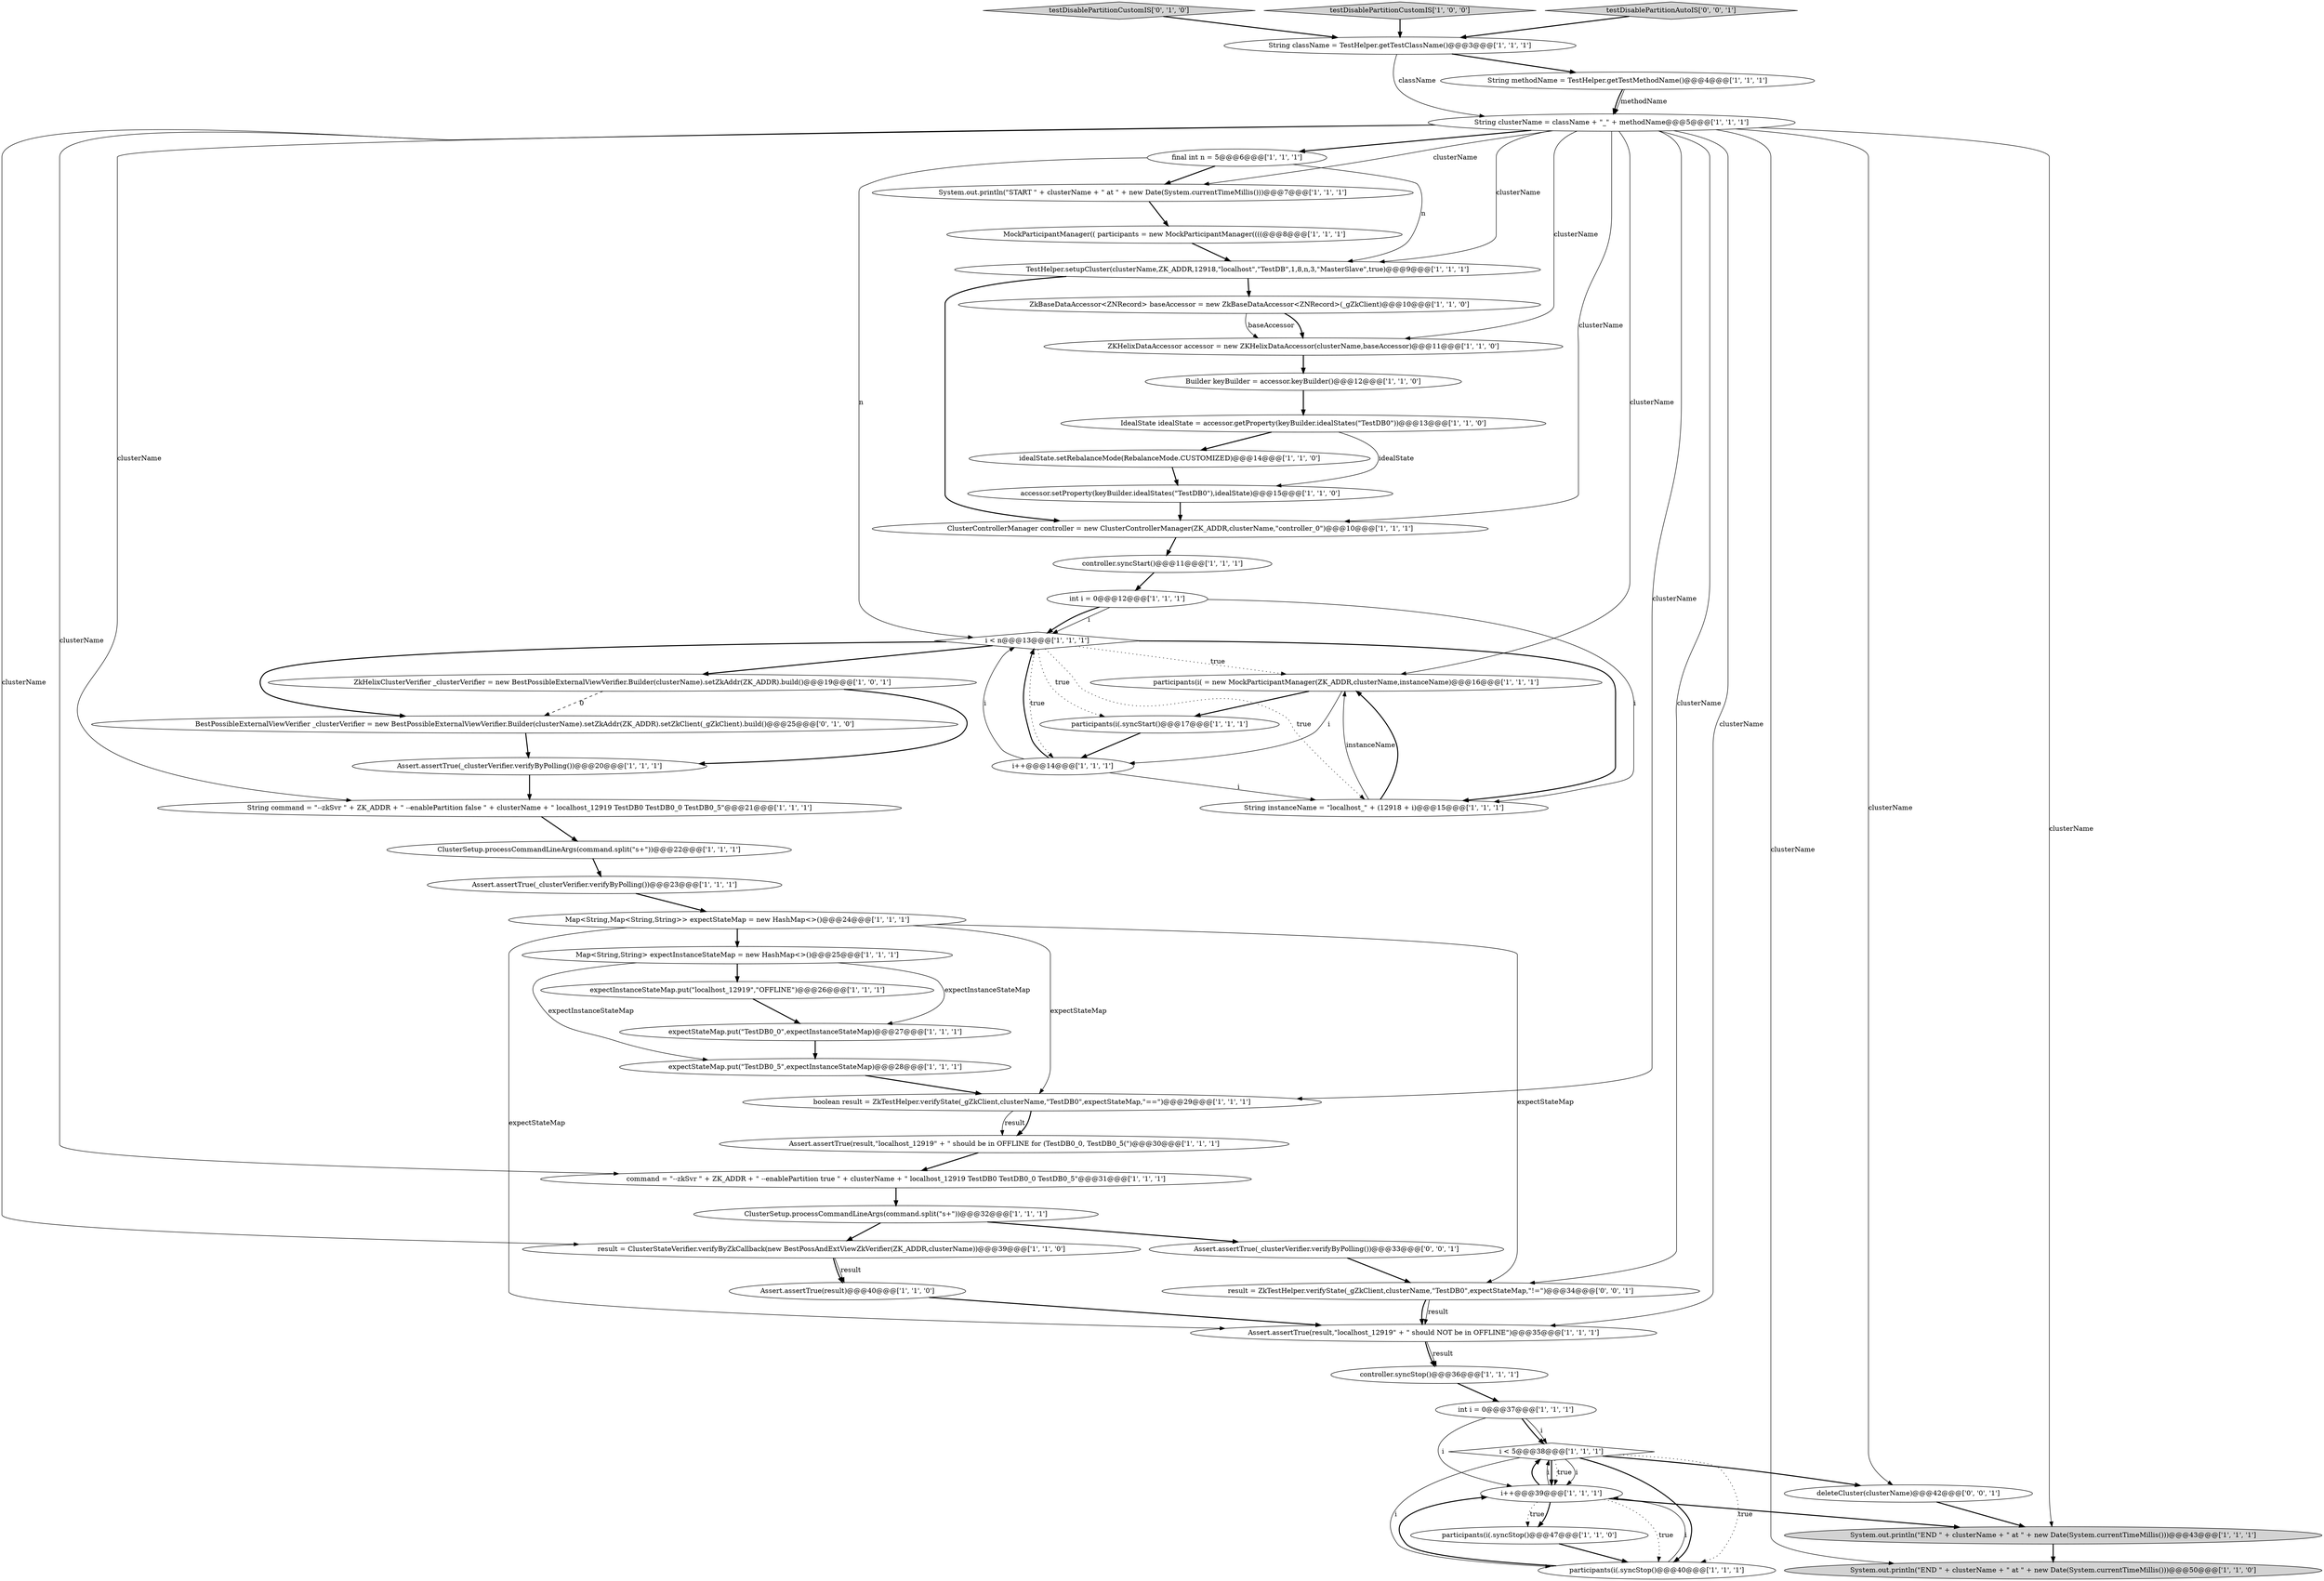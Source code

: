 digraph {
48 [style = filled, label = "testDisablePartitionCustomIS['0', '1', '0']", fillcolor = lightgray, shape = diamond image = "AAA0AAABBB2BBB"];
50 [style = filled, label = "result = ZkTestHelper.verifyState(_gZkClient,clusterName,\"TestDB0\",expectStateMap,\"!=\")@@@34@@@['0', '0', '1']", fillcolor = white, shape = ellipse image = "AAA0AAABBB3BBB"];
20 [style = filled, label = "Map<String,String> expectInstanceStateMap = new HashMap<>()@@@25@@@['1', '1', '1']", fillcolor = white, shape = ellipse image = "AAA0AAABBB1BBB"];
18 [style = filled, label = "Assert.assertTrue(_clusterVerifier.verifyByPolling())@@@23@@@['1', '1', '1']", fillcolor = white, shape = ellipse image = "AAA0AAABBB1BBB"];
40 [style = filled, label = "Assert.assertTrue(result)@@@40@@@['1', '1', '0']", fillcolor = white, shape = ellipse image = "AAA0AAABBB1BBB"];
4 [style = filled, label = "expectStateMap.put(\"TestDB0_0\",expectInstanceStateMap)@@@27@@@['1', '1', '1']", fillcolor = white, shape = ellipse image = "AAA0AAABBB1BBB"];
35 [style = filled, label = "IdealState idealState = accessor.getProperty(keyBuilder.idealStates(\"TestDB0\"))@@@13@@@['1', '1', '0']", fillcolor = white, shape = ellipse image = "AAA0AAABBB1BBB"];
1 [style = filled, label = "String command = \"--zkSvr \" + ZK_ADDR + \" --enablePartition false \" + clusterName + \" localhost_12919 TestDB0 TestDB0_0 TestDB0_5\"@@@21@@@['1', '1', '1']", fillcolor = white, shape = ellipse image = "AAA0AAABBB1BBB"];
45 [style = filled, label = "idealState.setRebalanceMode(RebalanceMode.CUSTOMIZED)@@@14@@@['1', '1', '0']", fillcolor = white, shape = ellipse image = "AAA0AAABBB1BBB"];
47 [style = filled, label = "BestPossibleExternalViewVerifier _clusterVerifier = new BestPossibleExternalViewVerifier.Builder(clusterName).setZkAddr(ZK_ADDR).setZkClient(_gZkClient).build()@@@25@@@['0', '1', '0']", fillcolor = white, shape = ellipse image = "AAA1AAABBB2BBB"];
13 [style = filled, label = "Map<String,Map<String,String>> expectStateMap = new HashMap<>()@@@24@@@['1', '1', '1']", fillcolor = white, shape = ellipse image = "AAA0AAABBB1BBB"];
29 [style = filled, label = "String className = TestHelper.getTestClassName()@@@3@@@['1', '1', '1']", fillcolor = white, shape = ellipse image = "AAA0AAABBB1BBB"];
33 [style = filled, label = "TestHelper.setupCluster(clusterName,ZK_ADDR,12918,\"localhost\",\"TestDB\",1,8,n,3,\"MasterSlave\",true)@@@9@@@['1', '1', '1']", fillcolor = white, shape = ellipse image = "AAA0AAABBB1BBB"];
28 [style = filled, label = "i < 5@@@38@@@['1', '1', '1']", fillcolor = white, shape = diamond image = "AAA0AAABBB1BBB"];
46 [style = filled, label = "ZkBaseDataAccessor<ZNRecord> baseAccessor = new ZkBaseDataAccessor<ZNRecord>(_gZkClient)@@@10@@@['1', '1', '0']", fillcolor = white, shape = ellipse image = "AAA0AAABBB1BBB"];
41 [style = filled, label = "expectInstanceStateMap.put(\"localhost_12919\",\"OFFLINE\")@@@26@@@['1', '1', '1']", fillcolor = white, shape = ellipse image = "AAA0AAABBB1BBB"];
34 [style = filled, label = "controller.syncStart()@@@11@@@['1', '1', '1']", fillcolor = white, shape = ellipse image = "AAA0AAABBB1BBB"];
25 [style = filled, label = "command = \"--zkSvr \" + ZK_ADDR + \" --enablePartition true \" + clusterName + \" localhost_12919 TestDB0 TestDB0_0 TestDB0_5\"@@@31@@@['1', '1', '1']", fillcolor = white, shape = ellipse image = "AAA0AAABBB1BBB"];
0 [style = filled, label = "Assert.assertTrue(result,\"localhost_12919\" + \" should be in OFFLINE for (TestDB0_0, TestDB0_5(\")@@@30@@@['1', '1', '1']", fillcolor = white, shape = ellipse image = "AAA0AAABBB1BBB"];
24 [style = filled, label = "Assert.assertTrue(_clusterVerifier.verifyByPolling())@@@20@@@['1', '1', '1']", fillcolor = white, shape = ellipse image = "AAA0AAABBB1BBB"];
7 [style = filled, label = "controller.syncStop()@@@36@@@['1', '1', '1']", fillcolor = white, shape = ellipse image = "AAA0AAABBB1BBB"];
22 [style = filled, label = "expectStateMap.put(\"TestDB0_5\",expectInstanceStateMap)@@@28@@@['1', '1', '1']", fillcolor = white, shape = ellipse image = "AAA0AAABBB1BBB"];
38 [style = filled, label = "final int n = 5@@@6@@@['1', '1', '1']", fillcolor = white, shape = ellipse image = "AAA0AAABBB1BBB"];
3 [style = filled, label = "ClusterSetup.processCommandLineArgs(command.split(\"\s+\"))@@@22@@@['1', '1', '1']", fillcolor = white, shape = ellipse image = "AAA0AAABBB1BBB"];
8 [style = filled, label = "i < n@@@13@@@['1', '1', '1']", fillcolor = white, shape = diamond image = "AAA0AAABBB1BBB"];
14 [style = filled, label = "Assert.assertTrue(result,\"localhost_12919\" + \" should NOT be in OFFLINE\")@@@35@@@['1', '1', '1']", fillcolor = white, shape = ellipse image = "AAA0AAABBB1BBB"];
15 [style = filled, label = "ZkHelixClusterVerifier _clusterVerifier = new BestPossibleExternalViewVerifier.Builder(clusterName).setZkAddr(ZK_ADDR).build()@@@19@@@['1', '0', '1']", fillcolor = white, shape = ellipse image = "AAA0AAABBB1BBB"];
16 [style = filled, label = "testDisablePartitionCustomIS['1', '0', '0']", fillcolor = lightgray, shape = diamond image = "AAA0AAABBB1BBB"];
23 [style = filled, label = "participants(i( = new MockParticipantManager(ZK_ADDR,clusterName,instanceName)@@@16@@@['1', '1', '1']", fillcolor = white, shape = ellipse image = "AAA0AAABBB1BBB"];
51 [style = filled, label = "deleteCluster(clusterName)@@@42@@@['0', '0', '1']", fillcolor = white, shape = ellipse image = "AAA0AAABBB3BBB"];
17 [style = filled, label = "ClusterControllerManager controller = new ClusterControllerManager(ZK_ADDR,clusterName,\"controller_0\")@@@10@@@['1', '1', '1']", fillcolor = white, shape = ellipse image = "AAA0AAABBB1BBB"];
6 [style = filled, label = "ZKHelixDataAccessor accessor = new ZKHelixDataAccessor(clusterName,baseAccessor)@@@11@@@['1', '1', '0']", fillcolor = white, shape = ellipse image = "AAA0AAABBB1BBB"];
43 [style = filled, label = "participants(i(.syncStop()@@@47@@@['1', '1', '0']", fillcolor = white, shape = ellipse image = "AAA0AAABBB1BBB"];
30 [style = filled, label = "String instanceName = \"localhost_\" + (12918 + i)@@@15@@@['1', '1', '1']", fillcolor = white, shape = ellipse image = "AAA0AAABBB1BBB"];
37 [style = filled, label = "int i = 0@@@37@@@['1', '1', '1']", fillcolor = white, shape = ellipse image = "AAA0AAABBB1BBB"];
11 [style = filled, label = "MockParticipantManager(( participants = new MockParticipantManager((((@@@8@@@['1', '1', '1']", fillcolor = white, shape = ellipse image = "AAA0AAABBB1BBB"];
19 [style = filled, label = "Builder keyBuilder = accessor.keyBuilder()@@@12@@@['1', '1', '0']", fillcolor = white, shape = ellipse image = "AAA0AAABBB1BBB"];
44 [style = filled, label = "String clusterName = className + \"_\" + methodName@@@5@@@['1', '1', '1']", fillcolor = white, shape = ellipse image = "AAA0AAABBB1BBB"];
27 [style = filled, label = "i++@@@39@@@['1', '1', '1']", fillcolor = white, shape = ellipse image = "AAA0AAABBB1BBB"];
42 [style = filled, label = "int i = 0@@@12@@@['1', '1', '1']", fillcolor = white, shape = ellipse image = "AAA0AAABBB1BBB"];
52 [style = filled, label = "testDisablePartitionAutoIS['0', '0', '1']", fillcolor = lightgray, shape = diamond image = "AAA0AAABBB3BBB"];
36 [style = filled, label = "ClusterSetup.processCommandLineArgs(command.split(\"\s+\"))@@@32@@@['1', '1', '1']", fillcolor = white, shape = ellipse image = "AAA0AAABBB1BBB"];
10 [style = filled, label = "result = ClusterStateVerifier.verifyByZkCallback(new BestPossAndExtViewZkVerifier(ZK_ADDR,clusterName))@@@39@@@['1', '1', '0']", fillcolor = white, shape = ellipse image = "AAA0AAABBB1BBB"];
9 [style = filled, label = "boolean result = ZkTestHelper.verifyState(_gZkClient,clusterName,\"TestDB0\",expectStateMap,\"==\")@@@29@@@['1', '1', '1']", fillcolor = white, shape = ellipse image = "AAA0AAABBB1BBB"];
12 [style = filled, label = "participants(i(.syncStart()@@@17@@@['1', '1', '1']", fillcolor = white, shape = ellipse image = "AAA0AAABBB1BBB"];
32 [style = filled, label = "System.out.println(\"START \" + clusterName + \" at \" + new Date(System.currentTimeMillis()))@@@7@@@['1', '1', '1']", fillcolor = white, shape = ellipse image = "AAA0AAABBB1BBB"];
21 [style = filled, label = "System.out.println(\"END \" + clusterName + \" at \" + new Date(System.currentTimeMillis()))@@@50@@@['1', '1', '0']", fillcolor = lightgray, shape = ellipse image = "AAA0AAABBB1BBB"];
2 [style = filled, label = "String methodName = TestHelper.getTestMethodName()@@@4@@@['1', '1', '1']", fillcolor = white, shape = ellipse image = "AAA0AAABBB1BBB"];
39 [style = filled, label = "i++@@@14@@@['1', '1', '1']", fillcolor = white, shape = ellipse image = "AAA0AAABBB1BBB"];
5 [style = filled, label = "System.out.println(\"END \" + clusterName + \" at \" + new Date(System.currentTimeMillis()))@@@43@@@['1', '1', '1']", fillcolor = lightgray, shape = ellipse image = "AAA0AAABBB1BBB"];
49 [style = filled, label = "Assert.assertTrue(_clusterVerifier.verifyByPolling())@@@33@@@['0', '0', '1']", fillcolor = white, shape = ellipse image = "AAA0AAABBB3BBB"];
31 [style = filled, label = "participants(i(.syncStop()@@@40@@@['1', '1', '1']", fillcolor = white, shape = ellipse image = "AAA0AAABBB1BBB"];
26 [style = filled, label = "accessor.setProperty(keyBuilder.idealStates(\"TestDB0\"),idealState)@@@15@@@['1', '1', '0']", fillcolor = white, shape = ellipse image = "AAA0AAABBB1BBB"];
44->17 [style = solid, label="clusterName"];
26->17 [style = bold, label=""];
13->50 [style = solid, label="expectStateMap"];
27->43 [style = dotted, label="true"];
28->31 [style = dotted, label="true"];
44->51 [style = solid, label="clusterName"];
18->13 [style = bold, label=""];
33->17 [style = bold, label=""];
44->50 [style = solid, label="clusterName"];
4->22 [style = bold, label=""];
0->25 [style = bold, label=""];
6->19 [style = bold, label=""];
44->1 [style = solid, label="clusterName"];
35->26 [style = solid, label="idealState"];
35->45 [style = bold, label=""];
39->30 [style = solid, label="i"];
41->4 [style = bold, label=""];
7->37 [style = bold, label=""];
10->40 [style = bold, label=""];
37->28 [style = bold, label=""];
50->14 [style = bold, label=""];
45->26 [style = bold, label=""];
13->20 [style = bold, label=""];
2->44 [style = solid, label="methodName"];
30->23 [style = solid, label="instanceName"];
44->23 [style = solid, label="clusterName"];
9->0 [style = solid, label="result"];
34->42 [style = bold, label=""];
12->39 [style = bold, label=""];
14->7 [style = bold, label=""];
44->33 [style = solid, label="clusterName"];
8->47 [style = bold, label=""];
27->28 [style = bold, label=""];
33->46 [style = bold, label=""];
32->11 [style = bold, label=""];
52->29 [style = bold, label=""];
3->18 [style = bold, label=""];
22->9 [style = bold, label=""];
44->10 [style = solid, label="clusterName"];
23->39 [style = solid, label="i"];
44->25 [style = solid, label="clusterName"];
28->27 [style = bold, label=""];
8->39 [style = dotted, label="true"];
44->6 [style = solid, label="clusterName"];
42->8 [style = solid, label="i"];
30->23 [style = bold, label=""];
10->40 [style = solid, label="result"];
39->8 [style = solid, label="i"];
8->30 [style = bold, label=""];
19->35 [style = bold, label=""];
2->44 [style = bold, label=""];
44->21 [style = solid, label="clusterName"];
25->36 [style = bold, label=""];
14->7 [style = solid, label="result"];
29->2 [style = bold, label=""];
36->10 [style = bold, label=""];
9->0 [style = bold, label=""];
15->24 [style = bold, label=""];
28->27 [style = dotted, label="true"];
36->49 [style = bold, label=""];
24->1 [style = bold, label=""];
38->8 [style = solid, label="n"];
16->29 [style = bold, label=""];
44->32 [style = solid, label="clusterName"];
31->27 [style = solid, label="i"];
39->8 [style = bold, label=""];
5->21 [style = bold, label=""];
23->12 [style = bold, label=""];
13->9 [style = solid, label="expectStateMap"];
50->14 [style = solid, label="result"];
37->28 [style = solid, label="i"];
44->5 [style = solid, label="clusterName"];
48->29 [style = bold, label=""];
28->31 [style = solid, label="i"];
44->14 [style = solid, label="clusterName"];
20->4 [style = solid, label="expectInstanceStateMap"];
20->22 [style = solid, label="expectInstanceStateMap"];
47->24 [style = bold, label=""];
28->27 [style = solid, label="i"];
27->31 [style = dotted, label="true"];
51->5 [style = bold, label=""];
28->51 [style = bold, label=""];
28->31 [style = bold, label=""];
44->9 [style = solid, label="clusterName"];
38->32 [style = bold, label=""];
8->23 [style = dotted, label="true"];
43->31 [style = bold, label=""];
11->33 [style = bold, label=""];
38->33 [style = solid, label="n"];
8->30 [style = dotted, label="true"];
44->38 [style = bold, label=""];
1->3 [style = bold, label=""];
13->14 [style = solid, label="expectStateMap"];
40->14 [style = bold, label=""];
42->30 [style = solid, label="i"];
29->44 [style = solid, label="className"];
27->5 [style = bold, label=""];
27->28 [style = solid, label="i"];
27->43 [style = bold, label=""];
42->8 [style = bold, label=""];
46->6 [style = bold, label=""];
37->27 [style = solid, label="i"];
17->34 [style = bold, label=""];
15->47 [style = dashed, label="0"];
31->27 [style = bold, label=""];
49->50 [style = bold, label=""];
46->6 [style = solid, label="baseAccessor"];
8->15 [style = bold, label=""];
8->12 [style = dotted, label="true"];
20->41 [style = bold, label=""];
}
